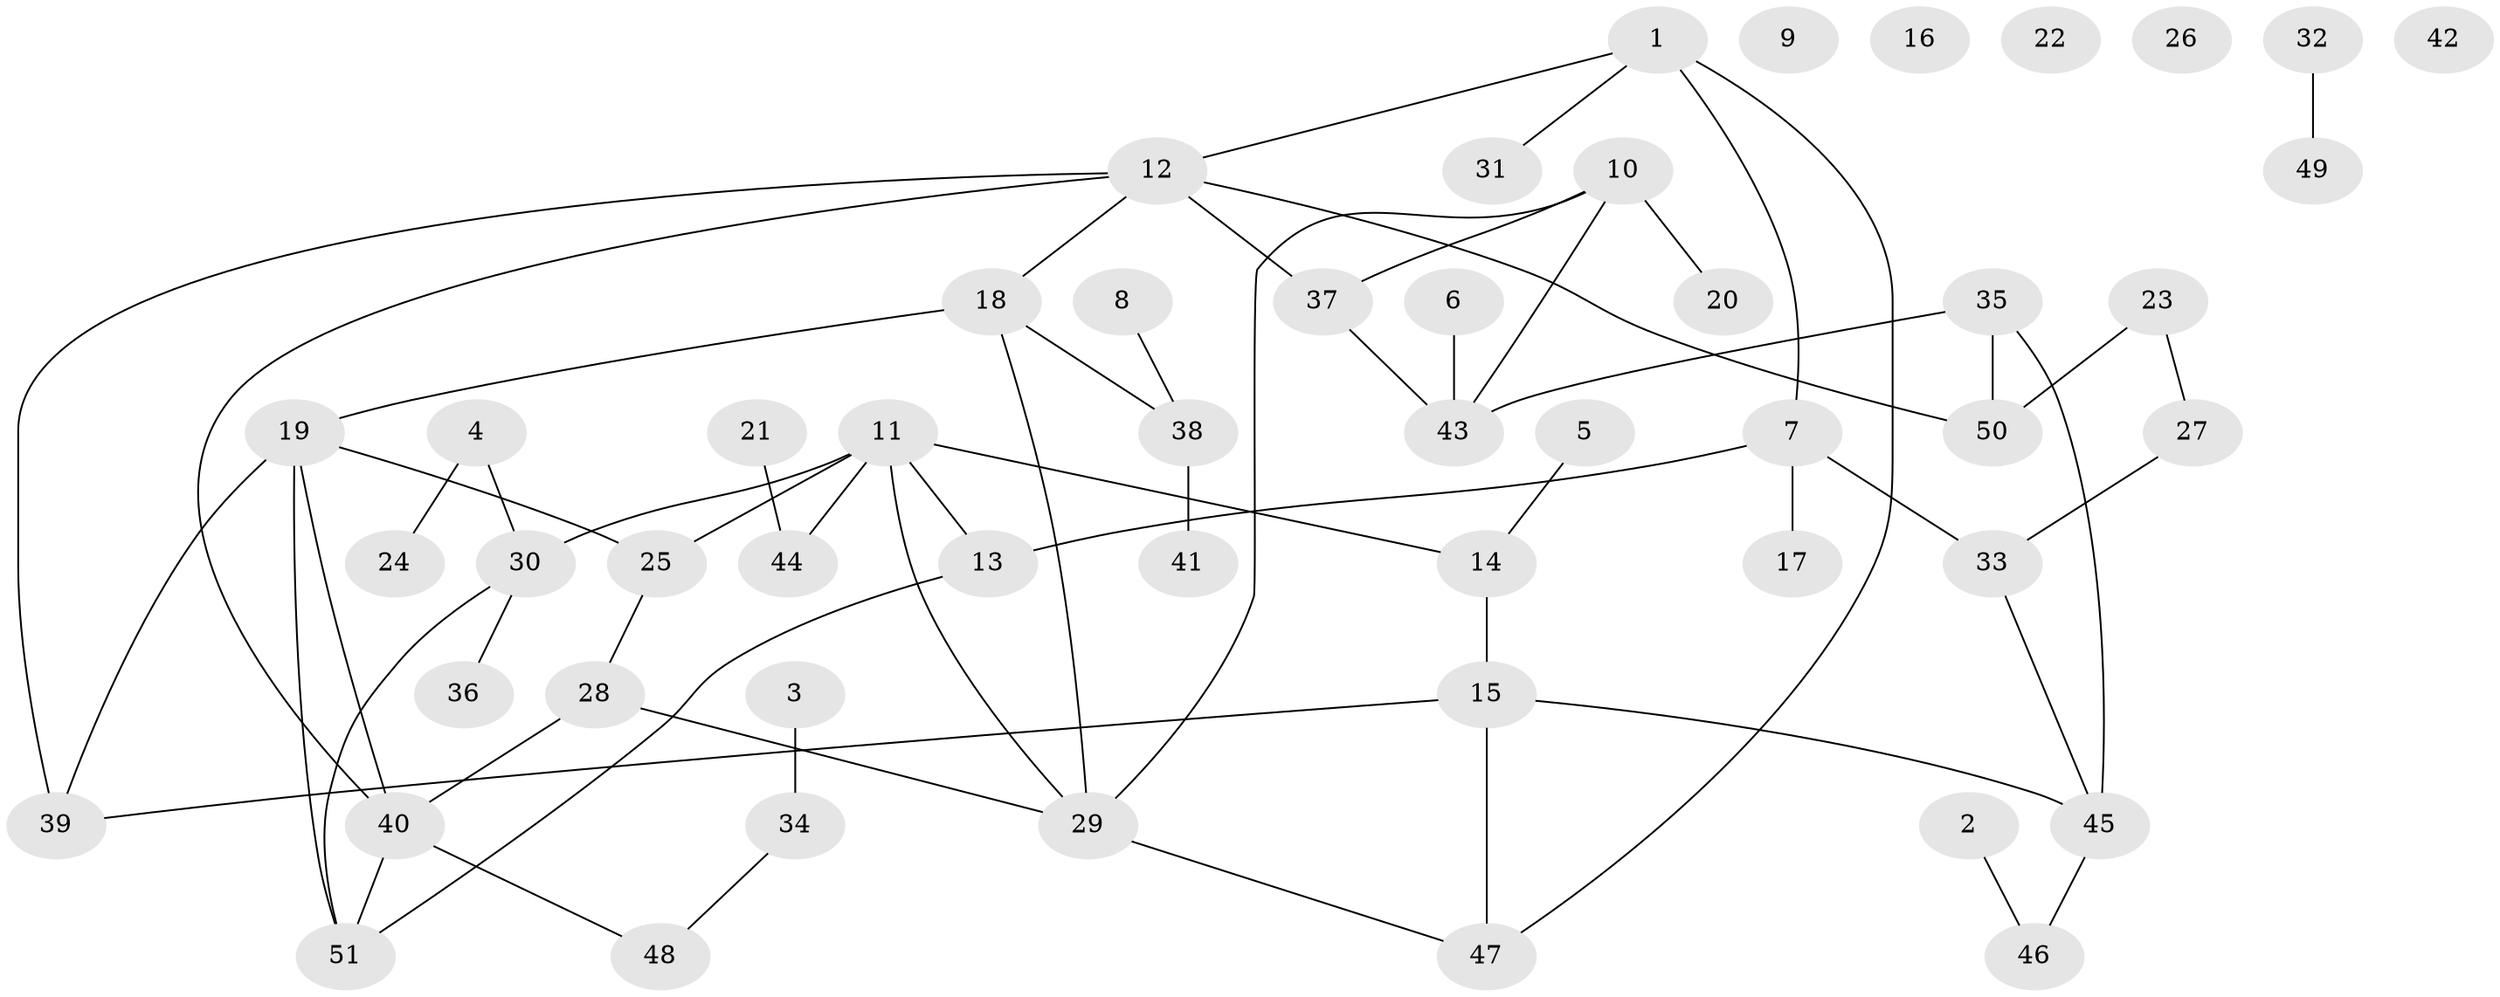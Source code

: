 // Generated by graph-tools (version 1.1) at 2025/33/03/09/25 02:33:36]
// undirected, 51 vertices, 62 edges
graph export_dot {
graph [start="1"]
  node [color=gray90,style=filled];
  1;
  2;
  3;
  4;
  5;
  6;
  7;
  8;
  9;
  10;
  11;
  12;
  13;
  14;
  15;
  16;
  17;
  18;
  19;
  20;
  21;
  22;
  23;
  24;
  25;
  26;
  27;
  28;
  29;
  30;
  31;
  32;
  33;
  34;
  35;
  36;
  37;
  38;
  39;
  40;
  41;
  42;
  43;
  44;
  45;
  46;
  47;
  48;
  49;
  50;
  51;
  1 -- 7;
  1 -- 12;
  1 -- 31;
  1 -- 47;
  2 -- 46;
  3 -- 34;
  4 -- 24;
  4 -- 30;
  5 -- 14;
  6 -- 43;
  7 -- 13;
  7 -- 17;
  7 -- 33;
  8 -- 38;
  10 -- 20;
  10 -- 29;
  10 -- 37;
  10 -- 43;
  11 -- 13;
  11 -- 14;
  11 -- 25;
  11 -- 29;
  11 -- 30;
  11 -- 44;
  12 -- 18;
  12 -- 37;
  12 -- 39;
  12 -- 40;
  12 -- 50;
  13 -- 51;
  14 -- 15;
  15 -- 39;
  15 -- 45;
  15 -- 47;
  18 -- 19;
  18 -- 29;
  18 -- 38;
  19 -- 25;
  19 -- 39;
  19 -- 40;
  19 -- 51;
  21 -- 44;
  23 -- 27;
  23 -- 50;
  25 -- 28;
  27 -- 33;
  28 -- 29;
  28 -- 40;
  29 -- 47;
  30 -- 36;
  30 -- 51;
  32 -- 49;
  33 -- 45;
  34 -- 48;
  35 -- 43;
  35 -- 45;
  35 -- 50;
  37 -- 43;
  38 -- 41;
  40 -- 48;
  40 -- 51;
  45 -- 46;
}
